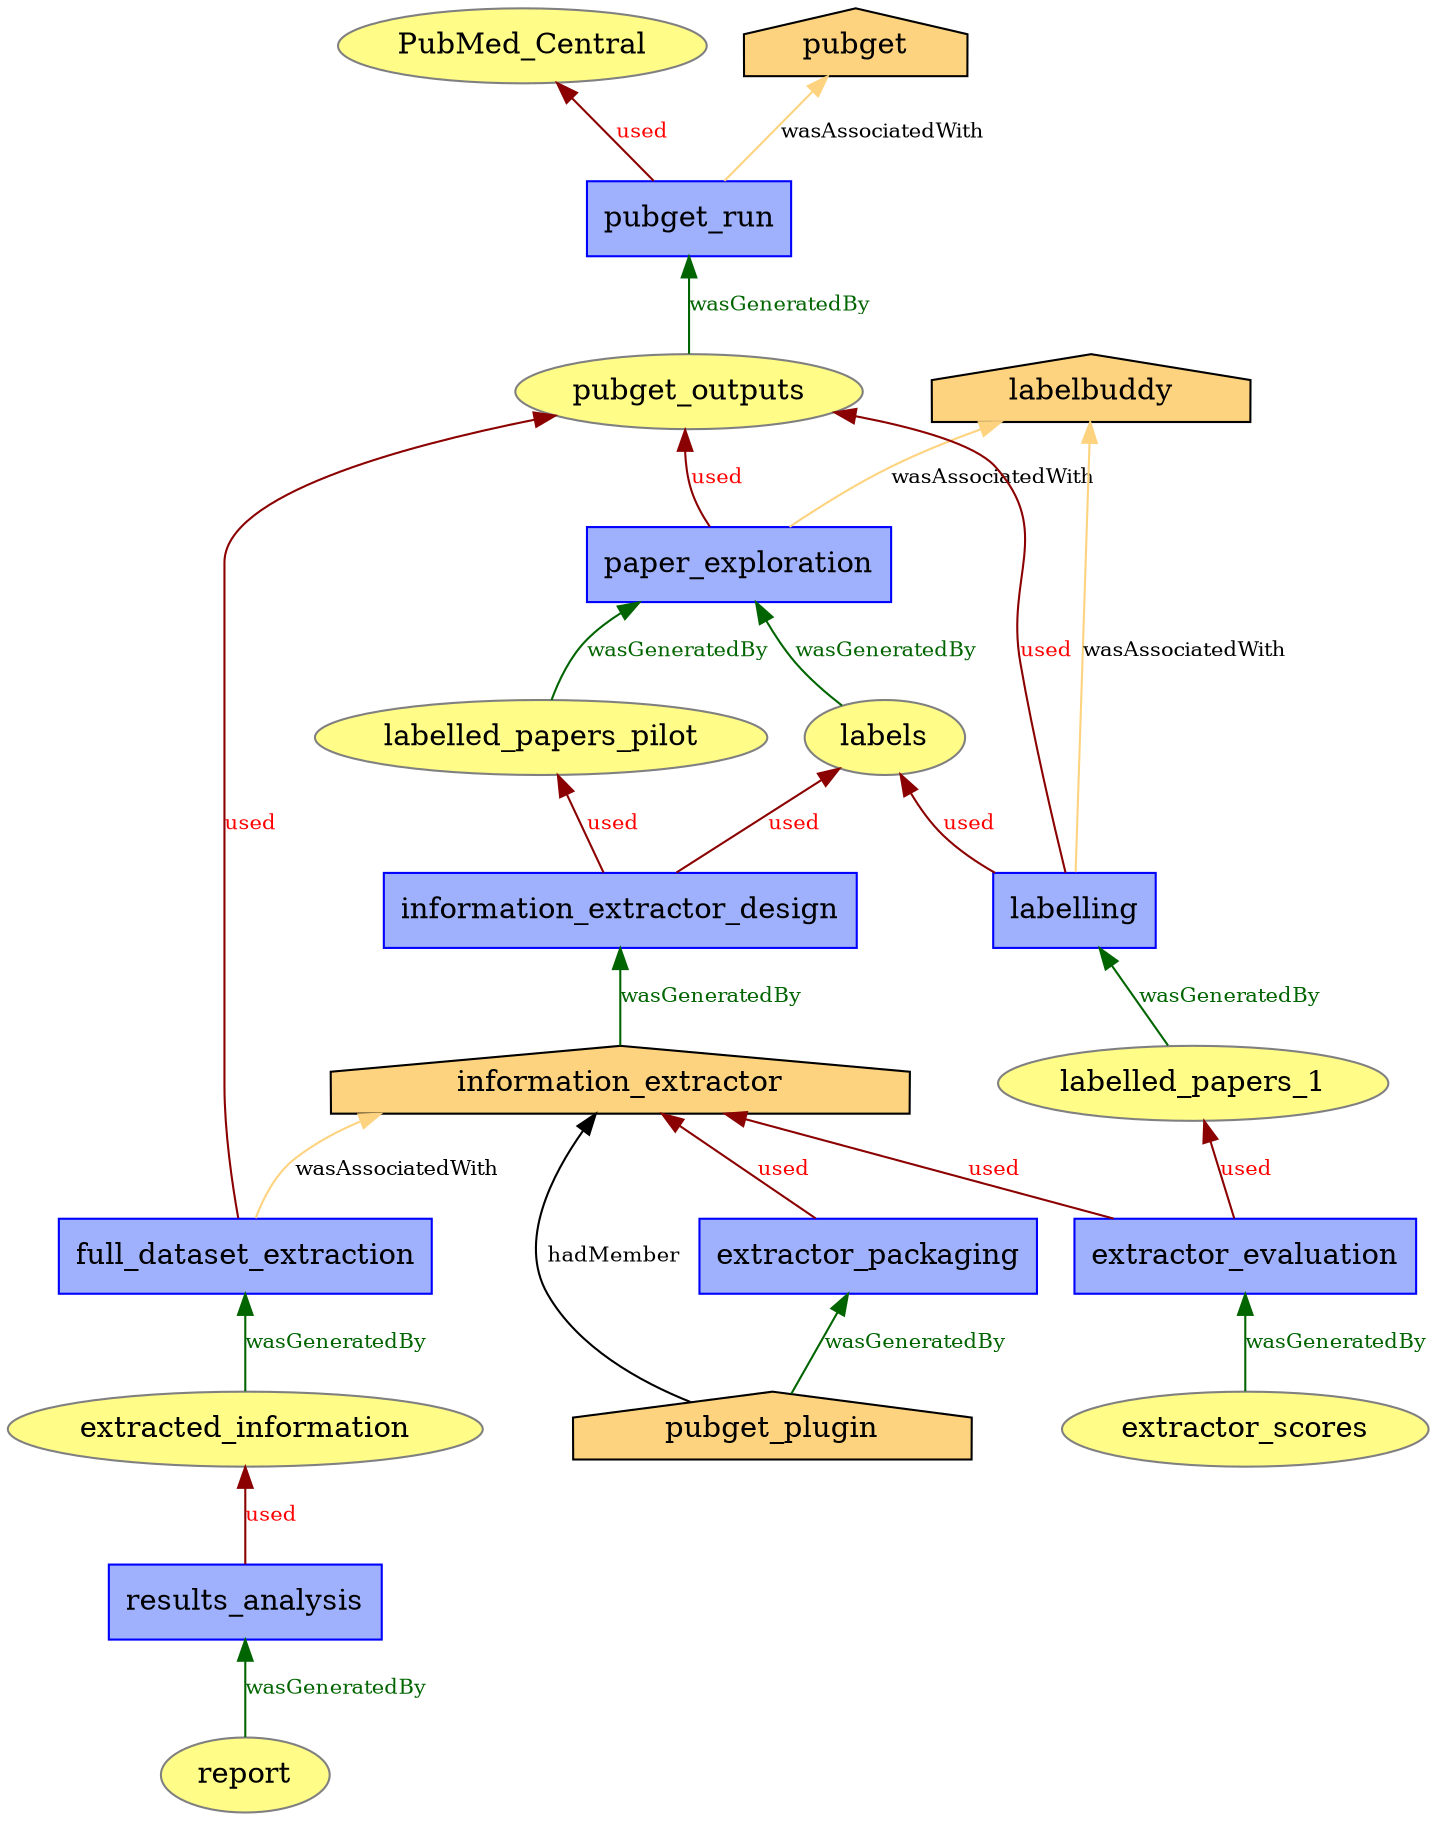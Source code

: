 digraph G {
	graph [bb="0,0,681.74,866",
		charset="utf-8",
		rankdir=BT
	];
	node [label="\N"];
	n1	[URL="https://neuroquery.github.io/pubget/PubMed_Central",
		color="#808080",
		fillcolor="#FFFC87",
		height=0.5,
		label=PubMed_Central,
		pos="250.74,848",
		shape=oval,
		style=filled,
		width=2.4553];
	n2	[URL="https://neuroquery.github.io/pubget/pubget_outputs",
		color="#808080",
		fillcolor="#FFFC87",
		height=0.5,
		label=pubget_outputs,
		pos="323.74,682",
		shape=oval,
		style=filled,
		width=2.0401];
	n13	[URL="https://neuroquery.github.io/pubget/pubget_run",
		color="#0000FF",
		fillcolor="#9FB1FC",
		height=0.5,
		label=pubget_run,
		pos="323.74,765",
		shape=box,
		style=filled,
		width=1.1528];
	n2 -> n13	[color=darkgreen,
		fontcolor=darkgreen,
		fontsize=10.0,
		label=wasGeneratedBy,
		lp="367.74,723.5",
		pos="e,323.74,746.85 323.74,700.18 323.74,710.81 323.74,724.69 323.74,736.8"];
	n3	[URL="https://neuroquery.github.io/pubget/labels",
		color="#808080",
		fillcolor="#FFFC87",
		height=0.5,
		label=labels,
		pos="419.74,516",
		shape=oval,
		style=filled,
		width=1.0652];
	n14	[URL="https://neuroquery.github.io/pubget/paper_exploration",
		color="#0000FF",
		fillcolor="#9FB1FC",
		height=0.5,
		label=paper_exploration,
		pos="347.74,599",
		shape=box,
		style=filled,
		width=2.0278];
	n3 -> n14	[color=darkgreen,
		fontcolor=darkgreen,
		fontsize=10.0,
		label=wasGeneratedBy,
		lp="419.74,557.5",
		pos="e,356.28,580.86 398.73,531.31 390.98,537.18 382.45,544.39 375.74,552 370.47,557.98 365.6,565.07 361.46,571.88"];
	n4	[URL="https://neuroquery.github.io/pubget/labelled_papers_pilot",
		color="#808080",
		fillcolor="#FFFC87",
		height=0.5,
		label=labelled_papers_pilot,
		pos="254.74,516",
		shape=oval,
		style=filled,
		width=3.015];
	n4 -> n14	[color=darkgreen,
		fontcolor=darkgreen,
		fontsize=10.0,
		label=wasGeneratedBy,
		lp="318.74,557.5",
		pos="e,299.32,580.84 259.08,534.43 262.16,543.83 267.13,555.1 274.74,563 279.39,567.83 284.85,572.07 290.64,575.78"];
	n5	[URL="https://neuroquery.github.io/pubget/labelled_papers_1",
		color="#808080",
		fillcolor="#FFFC87",
		height=0.5,
		label=labelled_papers_1,
		pos="567.74,350",
		shape=oval,
		style=filled,
		width=2.5998];
	n16	[URL="https://neuroquery.github.io/pubget/labelling",
		color="#0000FF",
		fillcolor="#9FB1FC",
		height=0.5,
		label=labelling,
		pos="509.74,433",
		shape=box,
		style=filled,
		width=1.0833];
	n5 -> n16	[color=darkgreen,
		fontcolor=darkgreen,
		fontsize=10.0,
		label=wasGeneratedBy,
		lp="585.74,391.5",
		pos="e,522.02,414.85 555.44,368.18 547.44,379.35 536.87,394.1 527.92,406.62"];
	n6	[URL="https://neuroquery.github.io/pubget/extractor_scores",
		color="#808080",
		fillcolor="#FFFC87",
		height=0.5,
		label=extractor_scores,
		pos="593.74,184",
		shape=oval,
		style=filled,
		width=2.4373];
	n17	[URL="https://neuroquery.github.io/pubget/extractor_evaluation",
		color="#0000FF",
		fillcolor="#9FB1FC",
		height=0.5,
		label=extractor_evaluation,
		pos="593.74,267",
		shape=box,
		style=filled,
		width=2.2778];
	n6 -> n17	[color=darkgreen,
		fontcolor=darkgreen,
		fontsize=10.0,
		label=wasGeneratedBy,
		lp="637.74,225.5",
		pos="e,593.74,248.85 593.74,202.18 593.74,212.81 593.74,226.69 593.74,238.8"];
	n7	[URL="https://neuroquery.github.io/pubget/extracted_information",
		color="#808080",
		fillcolor="#FFFC87",
		height=0.5,
		label=extracted_information,
		pos="113.74,184",
		shape=oval,
		style=filled,
		width=3.1594];
	n18	[URL="https://neuroquery.github.io/pubget/full_dataset_extraction",
		color="#0000FF",
		fillcolor="#9FB1FC",
		height=0.5,
		label=full_dataset_extraction,
		pos="113.74,267",
		shape=box,
		style=filled,
		width=2.4861];
	n7 -> n18	[color=darkgreen,
		fontcolor=darkgreen,
		fontsize=10.0,
		label=wasGeneratedBy,
		lp="157.74,225.5",
		pos="e,113.74,248.85 113.74,202.18 113.74,212.81 113.74,226.69 113.74,238.8"];
	n8	[URL="https://neuroquery.github.io/pubget/report",
		color="#808080",
		fillcolor="#FFFC87",
		height=0.5,
		label=report,
		pos="113.74,18",
		shape=oval,
		style=filled,
		width=1.1193];
	n19	[URL="https://neuroquery.github.io/pubget/results_analysis",
		color="#0000FF",
		fillcolor="#9FB1FC",
		height=0.5,
		label=results_analysis,
		pos="113.74,101",
		shape=box,
		style=filled,
		width=1.8194];
	n8 -> n19	[color=darkgreen,
		fontcolor=darkgreen,
		fontsize=10.0,
		label=wasGeneratedBy,
		lp="157.74,59.5",
		pos="e,113.74,82.847 113.74,36.178 113.74,46.81 113.74,60.694 113.74,72.796"];
	n9	[URL="https://neuroquery.github.io/pubget/pubget",
		fillcolor="#FED37F",
		height=0.5,
		label=pubget,
		pos="397.74,848",
		shape=house,
		style=filled,
		width=1.1381];
	n10	[URL="https://neuroquery.github.io/pubget/labelbuddy",
		fillcolor="#FED37F",
		height=0.5,
		label=labelbuddy,
		pos="512.74,682",
		shape=house,
		style=filled,
		width=2.12];
	n11	[URL="https://neuroquery.github.io/pubget/information_extractor",
		fillcolor="#FED37F",
		height=0.5,
		label=information_extractor,
		pos="291.74,350",
		shape=house,
		style=filled,
		width=3.8607];
	n15	[URL="https://neuroquery.github.io/pubget/information_extractor_design",
		color="#0000FF",
		fillcolor="#9FB1FC",
		height=0.5,
		label=information_extractor_design,
		pos="291.74,433",
		shape=box,
		style=filled,
		width=3.1528];
	n11 -> n15	[color=darkgreen,
		fontcolor=darkgreen,
		fontsize=10.0,
		label=wasGeneratedBy,
		lp="335.74,391.5",
		pos="e,291.74,414.85 291.74,368.18 291.74,378.81 291.74,392.69 291.74,404.8"];
	n12	[URL="https://neuroquery.github.io/pubget/pubget_plugin",
		fillcolor="#FED37F",
		height=0.5,
		label=pubget_plugin,
		pos="366.74,184",
		shape=house,
		style=filled,
		width=2.2985];
	n12 -> n11	[fontsize=10.0,
		label=hadMember,
		lp="290.74,267",
		pos="e,280.43,335.35 329.08,196.39 304.29,206.07 273.74,222.68 258.74,249 244.48,274.02 260.26,306.1 274.51,327.09"];
	n20	[URL="https://neuroquery.github.io/pubget/extractor_packaging",
		color="#0000FF",
		fillcolor="#9FB1FC",
		height=0.5,
		label=extractor_packaging,
		pos="412.74,267",
		shape=box,
		style=filled,
		width=2.25];
	n12 -> n20	[color=darkgreen,
		fontcolor=darkgreen,
		fontsize=10.0,
		label=wasGeneratedBy,
		lp="435.74,225.5",
		pos="e,403.04,248.91 375.83,201 382.15,212.13 390.71,227.22 398,240.05"];
	n13 -> n1	[color=red4,
		fontcolor=red,
		fontsize=10.0,
		label=used,
		lp="303.24,806.5",
		pos="e,265.95,830.12 308.26,783.18 297.93,794.64 284.2,809.88 272.74,822.59"];
	n13 -> n9	[color="#FED37F",
		fontsize=10.0,
		label=wasAssociatedWith,
		lp="414.24,806.5",
		pos="e,385.25,833.33 339.43,783.18 350.75,795.56 366.09,812.36 378.2,825.61"];
	n14 -> n2	[color=red4,
		fontcolor=red,
		fontsize=10.0,
		label=used,
		lp="337.24,640.5",
		pos="e,321.88,663.6 333.72,617.18 330.1,622.57 326.68,628.75 324.74,635 322.92,640.86 322.1,647.35 321.84,653.57"];
	n14 -> n10	[color="#FED37F",
		fontsize=10.0,
		label=wasAssociatedWith,
		lp="470.24,640.5",
		pos="e,471.69,667.36 372.03,617.02 385.9,626.3 403.85,637.57 420.74,646 433.78,652.51 448.35,658.57 461.97,663.75"];
	n15 -> n3	[color=red4,
		fontcolor=red,
		fontsize=10.0,
		label=used,
		lp="375.24,474.5",
		pos="e,397.74,501.08 318.89,451.18 339.43,464.18 367.67,482.05 389.04,495.57"];
	n15 -> n4	[color=red4,
		fontcolor=red,
		fontsize=10.0,
		label=used,
		lp="287.24,474.5",
		pos="e,262.58,497.85 283.89,451.18 278.94,462.02 272.44,476.26 266.83,488.53"];
	n16 -> n2	[color=red4,
		fontcolor=red,
		fontsize=10.0,
		label=used,
		lp="495.24,557.5",
		pos="e,381.12,670.68 505.22,451.08 499.31,473.92 488.99,515.76 482.74,552 475.59,593.45 499.71,614.59 471.74,646 466,652.44 427.54,661.43 \
391.27,668.69"];
	n16 -> n3	[color=red4,
		fontcolor=red,
		fontsize=10.0,
		label=used,
		lp="459.24,474.5",
		pos="e,426.88,498.21 471.18,451.15 462.52,456.12 453.81,462.09 446.74,469 440.91,474.69 435.9,481.91 431.83,488.93"];
	n16 -> n10	[color="#FED37F",
		fontsize=10.0,
		label=wasAssociatedWith,
		lp="561.24,557.5",
		pos="e,512.67,667.06 510.08,451.2 510.53,474.17 511.3,516.15 511.74,552 512.19,588.64 512.48,631.14 512.62,657.05"];
	n17 -> n5	[color=red4,
		fontcolor=red,
		fontsize=10.0,
		label=used,
		lp="594.24,308.5",
		pos="e,573.25,331.85 588.23,285.18 584.78,295.92 580.27,309.97 576.35,322.16"];
	n17 -> n11	[color=red4,
		fontcolor=red,
		fontsize=10.0,
		label=used,
		lp="473.24,308.5",
		pos="e,342.34,335.43 530.06,285.08 477.55,299.16 403.57,319.01 352.02,332.83"];
	n18 -> n2	[color=red4,
		fontcolor=red,
		fontsize=10.0,
		label=used,
		lp="115.24,474.5",
		pos="e,264.52,671.26 110.02,285.29 106.82,301.63 102.74,326.86 102.74,349 102.74,349 102.74,349 102.74,600 102.74,632.78 189.52,656.28 \
254.32,669.26"];
	n18 -> n11	[color="#FED37F",
		fontsize=10.0,
		label=wasAssociatedWith,
		lp="186.24,308.5",
		pos="e,176.82,335.32 118.33,285.26 121.81,295.09 127.6,306.84 136.74,314 145.99,321.24 156.44,327.05 167.46,331.69"];
	n19 -> n7	[color=red4,
		fontcolor=red,
		fontsize=10.0,
		label=used,
		lp="126.24,142.5",
		pos="e,113.74,165.85 113.74,119.18 113.74,129.81 113.74,143.69 113.74,155.8"];
	n20 -> n11	[color=red4,
		fontcolor=red,
		fontsize=10.0,
		label=used,
		lp="371.24,308.5",
		pos="e,312.15,335.33 387.08,285.18 367.62,298.2 340.87,316.11 320.65,329.64"];
}
